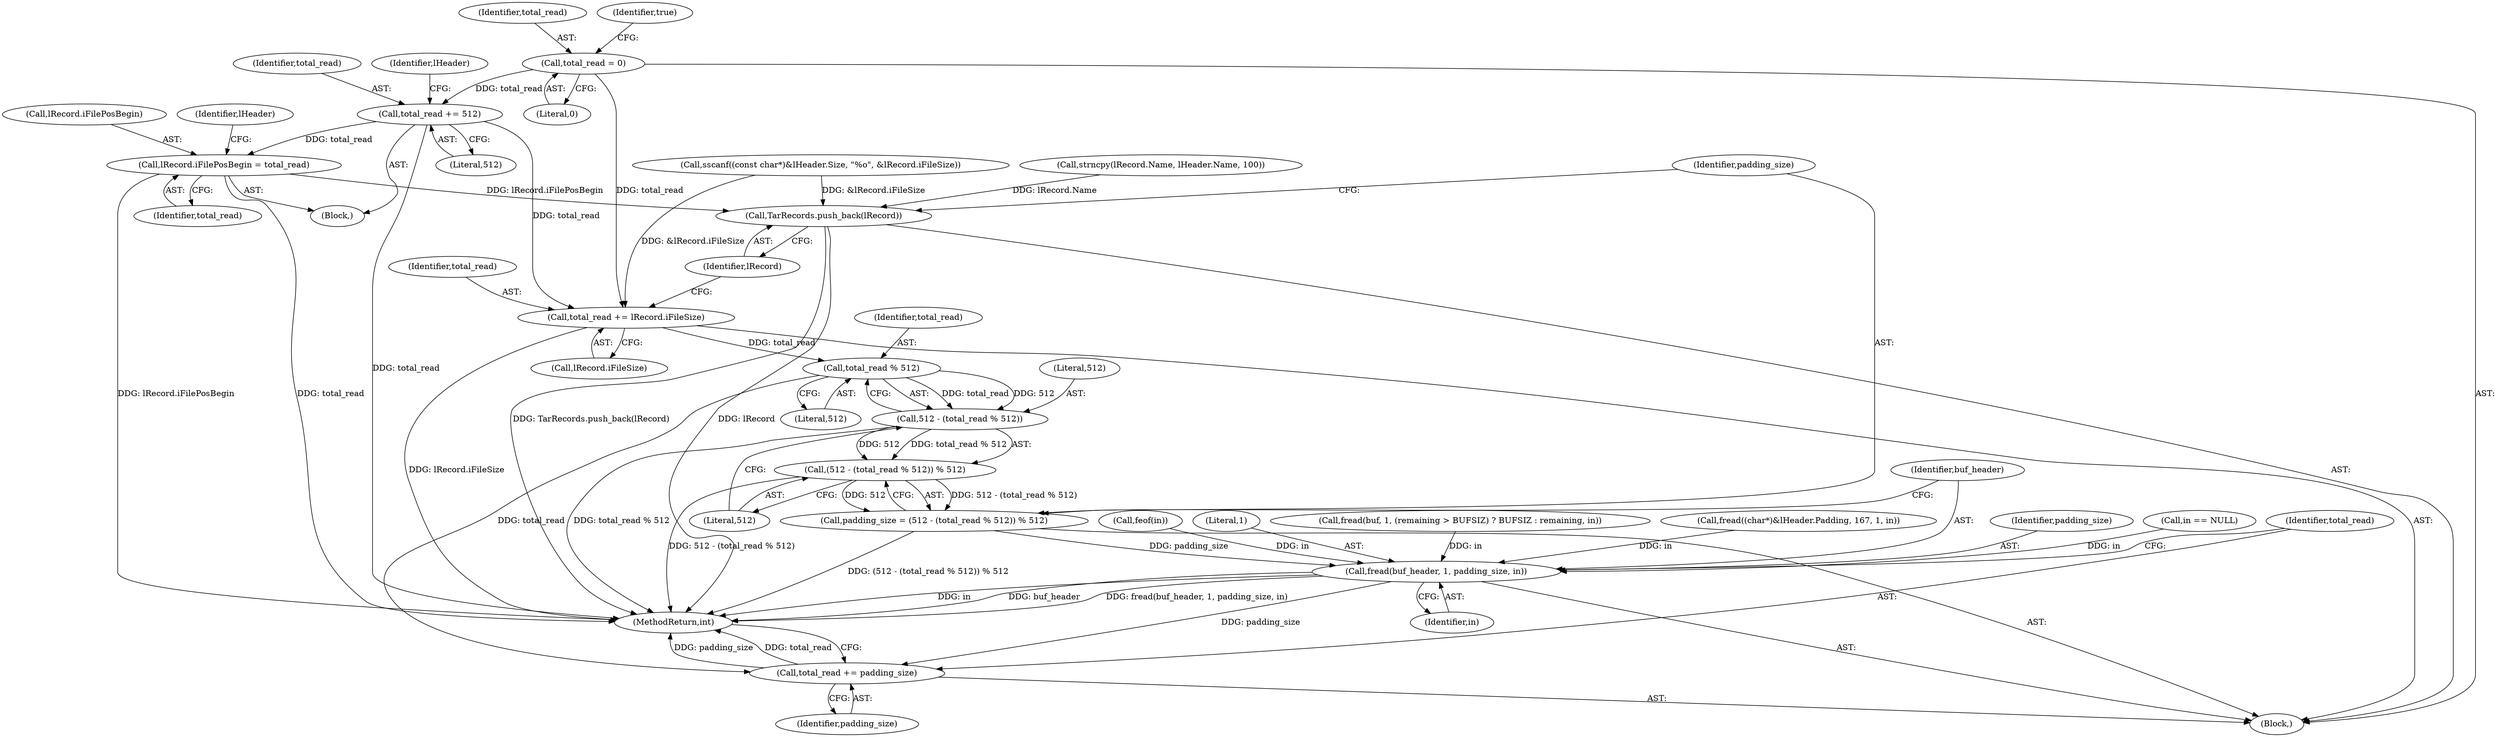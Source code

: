 digraph "0_savannah_40cc957f52e772f45125126439ba9333cf2d2998_0@API" {
"1000173" [label="(Call,total_read = 0)"];
"1000341" [label="(Call,total_read += 512)"];
"1000384" [label="(Call,lRecord.iFilePosBegin = total_read)"];
"1000444" [label="(Call,TarRecords.push_back(lRecord))"];
"1000439" [label="(Call,total_read += lRecord.iFileSize)"];
"1000452" [label="(Call,total_read % 512)"];
"1000450" [label="(Call,512 - (total_read % 512))"];
"1000449" [label="(Call,(512 - (total_read % 512)) % 512)"];
"1000447" [label="(Call,padding_size = (512 - (total_read % 512)) % 512)"];
"1000456" [label="(Call,fread(buf_header, 1, padding_size, in))"];
"1000461" [label="(Call,total_read += padding_size)"];
"1000388" [label="(Identifier,total_read)"];
"1000441" [label="(Call,lRecord.iFileSize)"];
"1000448" [label="(Identifier,padding_size)"];
"1000455" [label="(Literal,512)"];
"1000461" [label="(Call,total_read += padding_size)"];
"1000355" [label="(Call,strncpy(lRecord.Name, lHeader.Name, 100))"];
"1000393" [label="(Identifier,lHeader)"];
"1000439" [label="(Call,total_read += lRecord.iFileSize)"];
"1000385" [label="(Call,lRecord.iFilePosBegin)"];
"1000104" [label="(Block,)"];
"1000454" [label="(Literal,512)"];
"1000174" [label="(Identifier,total_read)"];
"1000178" [label="(Block,)"];
"1000449" [label="(Call,(512 - (total_read % 512)) % 512)"];
"1000177" [label="(Identifier,true)"];
"1000144" [label="(Call,feof(in))"];
"1000464" [label="(MethodReturn,int)"];
"1000341" [label="(Call,total_read += 512)"];
"1000453" [label="(Identifier,total_read)"];
"1000343" [label="(Literal,512)"];
"1000458" [label="(Literal,1)"];
"1000175" [label="(Literal,0)"];
"1000463" [label="(Identifier,padding_size)"];
"1000462" [label="(Identifier,total_read)"];
"1000173" [label="(Call,total_read = 0)"];
"1000150" [label="(Call,fread(buf, 1, (remaining > BUFSIZ) ? BUFSIZ : remaining, in))"];
"1000372" [label="(Call,sscanf((const char*)&lHeader.Size, \"%o\", &lRecord.iFileSize))"];
"1000444" [label="(Call,TarRecords.push_back(lRecord))"];
"1000342" [label="(Identifier,total_read)"];
"1000331" [label="(Call,fread((char*)&lHeader.Padding, 167, 1, in))"];
"1000460" [label="(Identifier,in)"];
"1000459" [label="(Identifier,padding_size)"];
"1000440" [label="(Identifier,total_read)"];
"1000119" [label="(Call,in == NULL)"];
"1000451" [label="(Literal,512)"];
"1000445" [label="(Identifier,lRecord)"];
"1000447" [label="(Call,padding_size = (512 - (total_read % 512)) % 512)"];
"1000384" [label="(Call,lRecord.iFilePosBegin = total_read)"];
"1000452" [label="(Call,total_read % 512)"];
"1000456" [label="(Call,fread(buf_header, 1, padding_size, in))"];
"1000450" [label="(Call,512 - (total_read % 512))"];
"1000457" [label="(Identifier,buf_header)"];
"1000348" [label="(Identifier,lHeader)"];
"1000173" -> "1000104"  [label="AST: "];
"1000173" -> "1000175"  [label="CFG: "];
"1000174" -> "1000173"  [label="AST: "];
"1000175" -> "1000173"  [label="AST: "];
"1000177" -> "1000173"  [label="CFG: "];
"1000173" -> "1000341"  [label="DDG: total_read"];
"1000173" -> "1000439"  [label="DDG: total_read"];
"1000341" -> "1000178"  [label="AST: "];
"1000341" -> "1000343"  [label="CFG: "];
"1000342" -> "1000341"  [label="AST: "];
"1000343" -> "1000341"  [label="AST: "];
"1000348" -> "1000341"  [label="CFG: "];
"1000341" -> "1000464"  [label="DDG: total_read"];
"1000341" -> "1000384"  [label="DDG: total_read"];
"1000341" -> "1000439"  [label="DDG: total_read"];
"1000384" -> "1000178"  [label="AST: "];
"1000384" -> "1000388"  [label="CFG: "];
"1000385" -> "1000384"  [label="AST: "];
"1000388" -> "1000384"  [label="AST: "];
"1000393" -> "1000384"  [label="CFG: "];
"1000384" -> "1000464"  [label="DDG: total_read"];
"1000384" -> "1000464"  [label="DDG: lRecord.iFilePosBegin"];
"1000384" -> "1000444"  [label="DDG: lRecord.iFilePosBegin"];
"1000444" -> "1000104"  [label="AST: "];
"1000444" -> "1000445"  [label="CFG: "];
"1000445" -> "1000444"  [label="AST: "];
"1000448" -> "1000444"  [label="CFG: "];
"1000444" -> "1000464"  [label="DDG: lRecord"];
"1000444" -> "1000464"  [label="DDG: TarRecords.push_back(lRecord)"];
"1000355" -> "1000444"  [label="DDG: lRecord.Name"];
"1000372" -> "1000444"  [label="DDG: &lRecord.iFileSize"];
"1000439" -> "1000104"  [label="AST: "];
"1000439" -> "1000441"  [label="CFG: "];
"1000440" -> "1000439"  [label="AST: "];
"1000441" -> "1000439"  [label="AST: "];
"1000445" -> "1000439"  [label="CFG: "];
"1000439" -> "1000464"  [label="DDG: lRecord.iFileSize"];
"1000372" -> "1000439"  [label="DDG: &lRecord.iFileSize"];
"1000439" -> "1000452"  [label="DDG: total_read"];
"1000452" -> "1000450"  [label="AST: "];
"1000452" -> "1000454"  [label="CFG: "];
"1000453" -> "1000452"  [label="AST: "];
"1000454" -> "1000452"  [label="AST: "];
"1000450" -> "1000452"  [label="CFG: "];
"1000452" -> "1000450"  [label="DDG: total_read"];
"1000452" -> "1000450"  [label="DDG: 512"];
"1000452" -> "1000461"  [label="DDG: total_read"];
"1000450" -> "1000449"  [label="AST: "];
"1000451" -> "1000450"  [label="AST: "];
"1000455" -> "1000450"  [label="CFG: "];
"1000450" -> "1000464"  [label="DDG: total_read % 512"];
"1000450" -> "1000449"  [label="DDG: 512"];
"1000450" -> "1000449"  [label="DDG: total_read % 512"];
"1000449" -> "1000447"  [label="AST: "];
"1000449" -> "1000455"  [label="CFG: "];
"1000455" -> "1000449"  [label="AST: "];
"1000447" -> "1000449"  [label="CFG: "];
"1000449" -> "1000464"  [label="DDG: 512 - (total_read % 512)"];
"1000449" -> "1000447"  [label="DDG: 512 - (total_read % 512)"];
"1000449" -> "1000447"  [label="DDG: 512"];
"1000447" -> "1000104"  [label="AST: "];
"1000448" -> "1000447"  [label="AST: "];
"1000457" -> "1000447"  [label="CFG: "];
"1000447" -> "1000464"  [label="DDG: (512 - (total_read % 512)) % 512"];
"1000447" -> "1000456"  [label="DDG: padding_size"];
"1000456" -> "1000104"  [label="AST: "];
"1000456" -> "1000460"  [label="CFG: "];
"1000457" -> "1000456"  [label="AST: "];
"1000458" -> "1000456"  [label="AST: "];
"1000459" -> "1000456"  [label="AST: "];
"1000460" -> "1000456"  [label="AST: "];
"1000462" -> "1000456"  [label="CFG: "];
"1000456" -> "1000464"  [label="DDG: in"];
"1000456" -> "1000464"  [label="DDG: buf_header"];
"1000456" -> "1000464"  [label="DDG: fread(buf_header, 1, padding_size, in)"];
"1000150" -> "1000456"  [label="DDG: in"];
"1000144" -> "1000456"  [label="DDG: in"];
"1000331" -> "1000456"  [label="DDG: in"];
"1000119" -> "1000456"  [label="DDG: in"];
"1000456" -> "1000461"  [label="DDG: padding_size"];
"1000461" -> "1000104"  [label="AST: "];
"1000461" -> "1000463"  [label="CFG: "];
"1000462" -> "1000461"  [label="AST: "];
"1000463" -> "1000461"  [label="AST: "];
"1000464" -> "1000461"  [label="CFG: "];
"1000461" -> "1000464"  [label="DDG: padding_size"];
"1000461" -> "1000464"  [label="DDG: total_read"];
}

